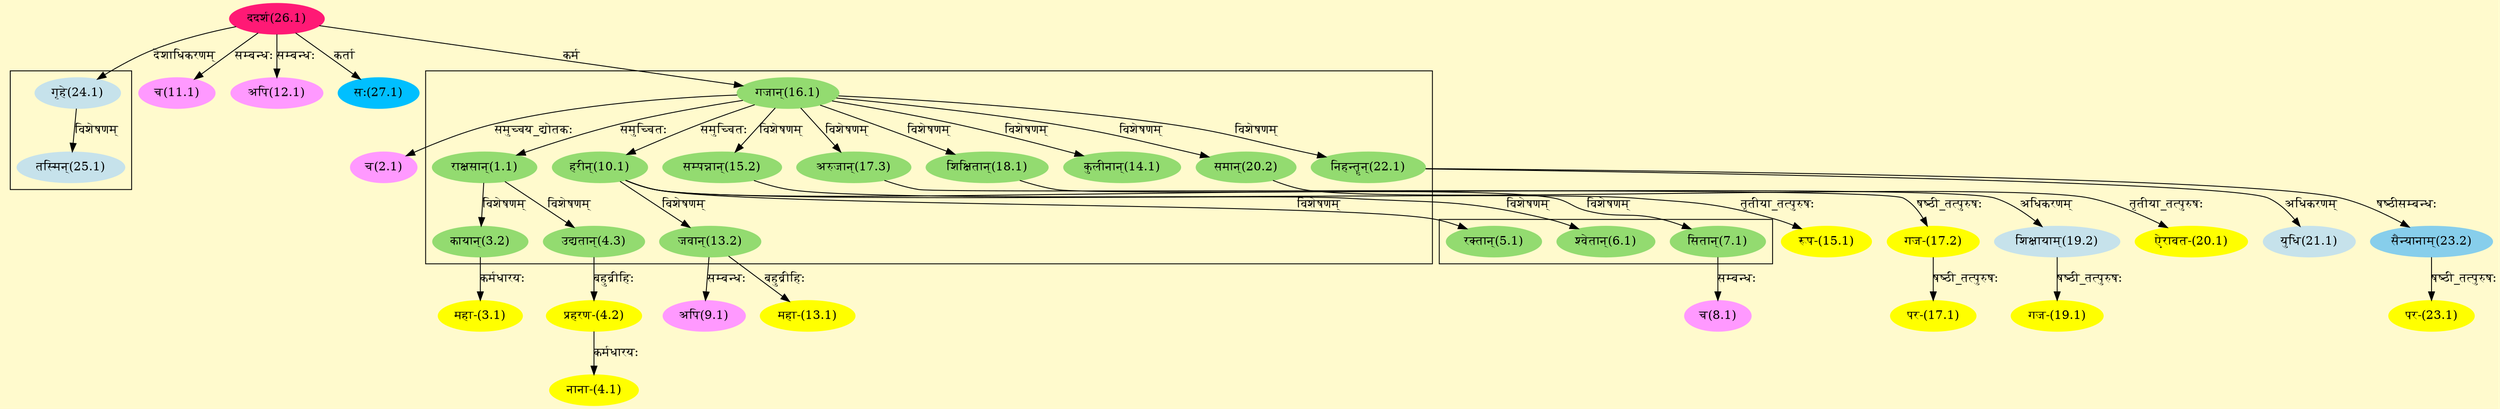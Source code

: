 digraph G{
rankdir=BT;
 compound=true;
 bgcolor="lemonchiffon1";

subgraph cluster_1{
Node1_1 [style=filled, color="#93DB70" label = "राक्षसान्(1.1)"]
Node16_1 [style=filled, color="#93DB70" label = "गजान्(16.1)"]
Node3_2 [style=filled, color="#93DB70" label = "कायान्(3.2)"]
Node4_3 [style=filled, color="#93DB70" label = "उद्यतान्(4.3)"]
Node10_1 [style=filled, color="#93DB70" label = "हरीन्(10.1)"]
Node13_2 [style=filled, color="#93DB70" label = "जवान्(13.2)"]
Node14_1 [style=filled, color="#93DB70" label = "कुलीनान्(14.1)"]
Node15_2 [style=filled, color="#93DB70" label = "सम्पन्नान्(15.2)"]
Node17_3 [style=filled, color="#93DB70" label = "अरुजान्(17.3)"]
Node18_1 [style=filled, color="#93DB70" label = "शिक्षितान्(18.1)"]
Node20_2 [style=filled, color="#93DB70" label = "समान्(20.2)"]
Node22_1 [style=filled, color="#93DB70" label = "निहन्तॄन्(22.1)"]

}

subgraph cluster_2{
Node5_1 [style=filled, color="#93DB70" label = "रक्तान्(5.1)"]
Node10_1 [style=filled, color="#93DB70" label = "हरीन्(10.1)"]
Node6_1 [style=filled, color="#93DB70" label = "श्वेतान्(6.1)"]
Node7_1 [style=filled, color="#93DB70" label = "सितान्(7.1)"]
Node13_2 [style=filled, color="#93DB70" label = "जवान्(13.2)"]

}

subgraph cluster_3{
Node25_1 [style=filled, color="#C6E2EB" label = "तस्मिन्(25.1)"]
Node24_1 [style=filled, color="#C6E2EB" label = "गृहे(24.1)"]

}
Node2_1 [style=filled, color="#FF99FF" label = "च(2.1)"]
Node16_1 [style=filled, color="#93DB70" label = "गजान्(16.1)"]
Node3_1 [style=filled, color="#FFFF00" label = "महा-(3.1)"]
Node3_2 [style=filled, color="#93DB70" label = "कायान्(3.2)"]
Node4_1 [style=filled, color="#FFFF00" label = "नाना-(4.1)"]
Node4_2 [style=filled, color="#FFFF00" label = "प्रहरण-(4.2)"]
Node4_3 [style=filled, color="#93DB70" label = "उद्यतान्(4.3)"]
Node8_1 [style=filled, color="#FF99FF" label = "च(8.1)"]
Node7_1 [style=filled, color="#93DB70" label = "सितान्(7.1)"]
Node9_1 [style=filled, color="#FF99FF" label = "अपि(9.1)"]
Node13_2 [style=filled, color="#93DB70" label = "जवान्(13.2)"]
Node11_1 [style=filled, color="#FF99FF" label = "च(11.1)"]
Node26_1 [style=filled, color="#FF1975" label = "ददर्श(26.1)"]
Node12_1 [style=filled, color="#FF99FF" label = "अपि(12.1)"]
Node13_1 [style=filled, color="#FFFF00" label = "महा-(13.1)"]
Node15_1 [style=filled, color="#FFFF00" label = "रूप-(15.1)"]
Node15_2 [style=filled, color="#93DB70" label = "सम्पन्नान्(15.2)"]
Node17_1 [style=filled, color="#FFFF00" label = "पर-(17.1)"]
Node17_2 [style=filled, color="#FFFF00" label = "गज-(17.2)"]
Node17_3 [style=filled, color="#93DB70" label = "अरुजान्(17.3)"]
Node19_1 [style=filled, color="#FFFF00" label = "गज-(19.1)"]
Node19_2 [style=filled, color="#C6E2EB" label = "शिक्षायाम्(19.2)"]
Node18_1 [style=filled, color="#93DB70" label = "शिक्षितान्(18.1)"]
Node20_1 [style=filled, color="#FFFF00" label = "ऐरावत-(20.1)"]
Node20_2 [style=filled, color="#93DB70" label = "समान्(20.2)"]
Node21_1 [style=filled, color="#C6E2EB" label = "युधि(21.1)"]
Node22_1 [style=filled, color="#93DB70" label = "निहन्तॄन्(22.1)"]
Node23_1 [style=filled, color="#FFFF00" label = "पर-(23.1)"]
Node23_2 [style=filled, color="#87CEEB" label = "सैन्यानाम्(23.2)"]
Node24_1 [style=filled, color="#C6E2EB" label = "गृहे(24.1)"]
Node [style=filled, color="" label = "()"]
Node27_1 [style=filled, color="#00BFFF" label = "सः(27.1)"]
/* Start of Relations section */

Node1_1 -> Node16_1 [  label="समुच्चितः"  dir="back" ]
Node2_1 -> Node16_1 [  label="समुच्चय_द्योतकः"  dir="back" ]
Node3_1 -> Node3_2 [  label="कर्मधारयः"  dir="back" ]
Node3_2 -> Node1_1 [  label="विशेषणम्"  dir="back" ]
Node4_1 -> Node4_2 [  label="कर्मधारयः"  dir="back" ]
Node4_2 -> Node4_3 [  label="बहुव्रीहिः"  dir="back" ]
Node4_3 -> Node1_1 [  label="विशेषणम्"  dir="back" ]
Node5_1 -> Node10_1 [  label="विशेषणम्"  dir="back" ]
Node6_1 -> Node10_1 [  label="विशेषणम्"  dir="back" ]
Node7_1 -> Node10_1 [  label="विशेषणम्"  dir="back" ]
Node8_1 -> Node7_1 [  label="सम्बन्धः"  dir="back" ]
Node9_1 -> Node13_2 [  label="सम्बन्धः"  dir="back" ]
Node10_1 -> Node16_1 [  label="समुच्चितः"  dir="back" ]
Node11_1 -> Node26_1 [  label="सम्बन्धः"  dir="back" ]
Node12_1 -> Node26_1 [  label="सम्बन्धः"  dir="back" ]
Node13_1 -> Node13_2 [  label="बहुव्रीहिः"  dir="back" ]
Node13_2 -> Node10_1 [  label="विशेषणम्"  dir="back" ]
Node14_1 -> Node16_1 [  label="विशेषणम्"  dir="back" ]
Node15_1 -> Node15_2 [  label="तृतीया_तत्पुरुषः"  dir="back" ]
Node15_2 -> Node16_1 [  label="विशेषणम्"  dir="back" ]
Node16_1 -> Node26_1 [  label="कर्म"  dir="back" ]
Node17_1 -> Node17_2 [  label="षष्ठी_तत्पुरुषः"  dir="back" ]
Node17_2 -> Node17_3 [  label="षष्ठी_तत्पुरुषः"  dir="back" ]
Node17_3 -> Node16_1 [  label="विशेषणम्"  dir="back" ]
Node18_1 -> Node16_1 [  label="विशेषणम्"  dir="back" ]
Node19_1 -> Node19_2 [  label="षष्ठी_तत्पुरुषः"  dir="back" ]
Node19_2 -> Node18_1 [  label="अधिकरणम्"  dir="back" ]
Node20_1 -> Node20_2 [  label="तृतीया_तत्पुरुषः"  dir="back" ]
Node20_2 -> Node16_1 [  label="विशेषणम्"  dir="back" ]
Node21_1 -> Node22_1 [  label="अधिकरणम्"  dir="back" ]
Node22_1 -> Node16_1 [  label="विशेषणम्"  dir="back" ]
Node23_1 -> Node23_2 [  label="षष्ठी_तत्पुरुषः"  dir="back" ]
Node23_2 -> Node22_1 [  label="षष्ठीसम्बन्धः"  dir="back" ]
Node24_1 -> Node26_1 [  label="देशाधिकरणम्"  dir="back" ]
Node25_1 -> Node24_1 [  label="विशेषणम्"  dir="back" ]
Node27_1 -> Node26_1 [  label="कर्ता"  dir="back" ]
}
